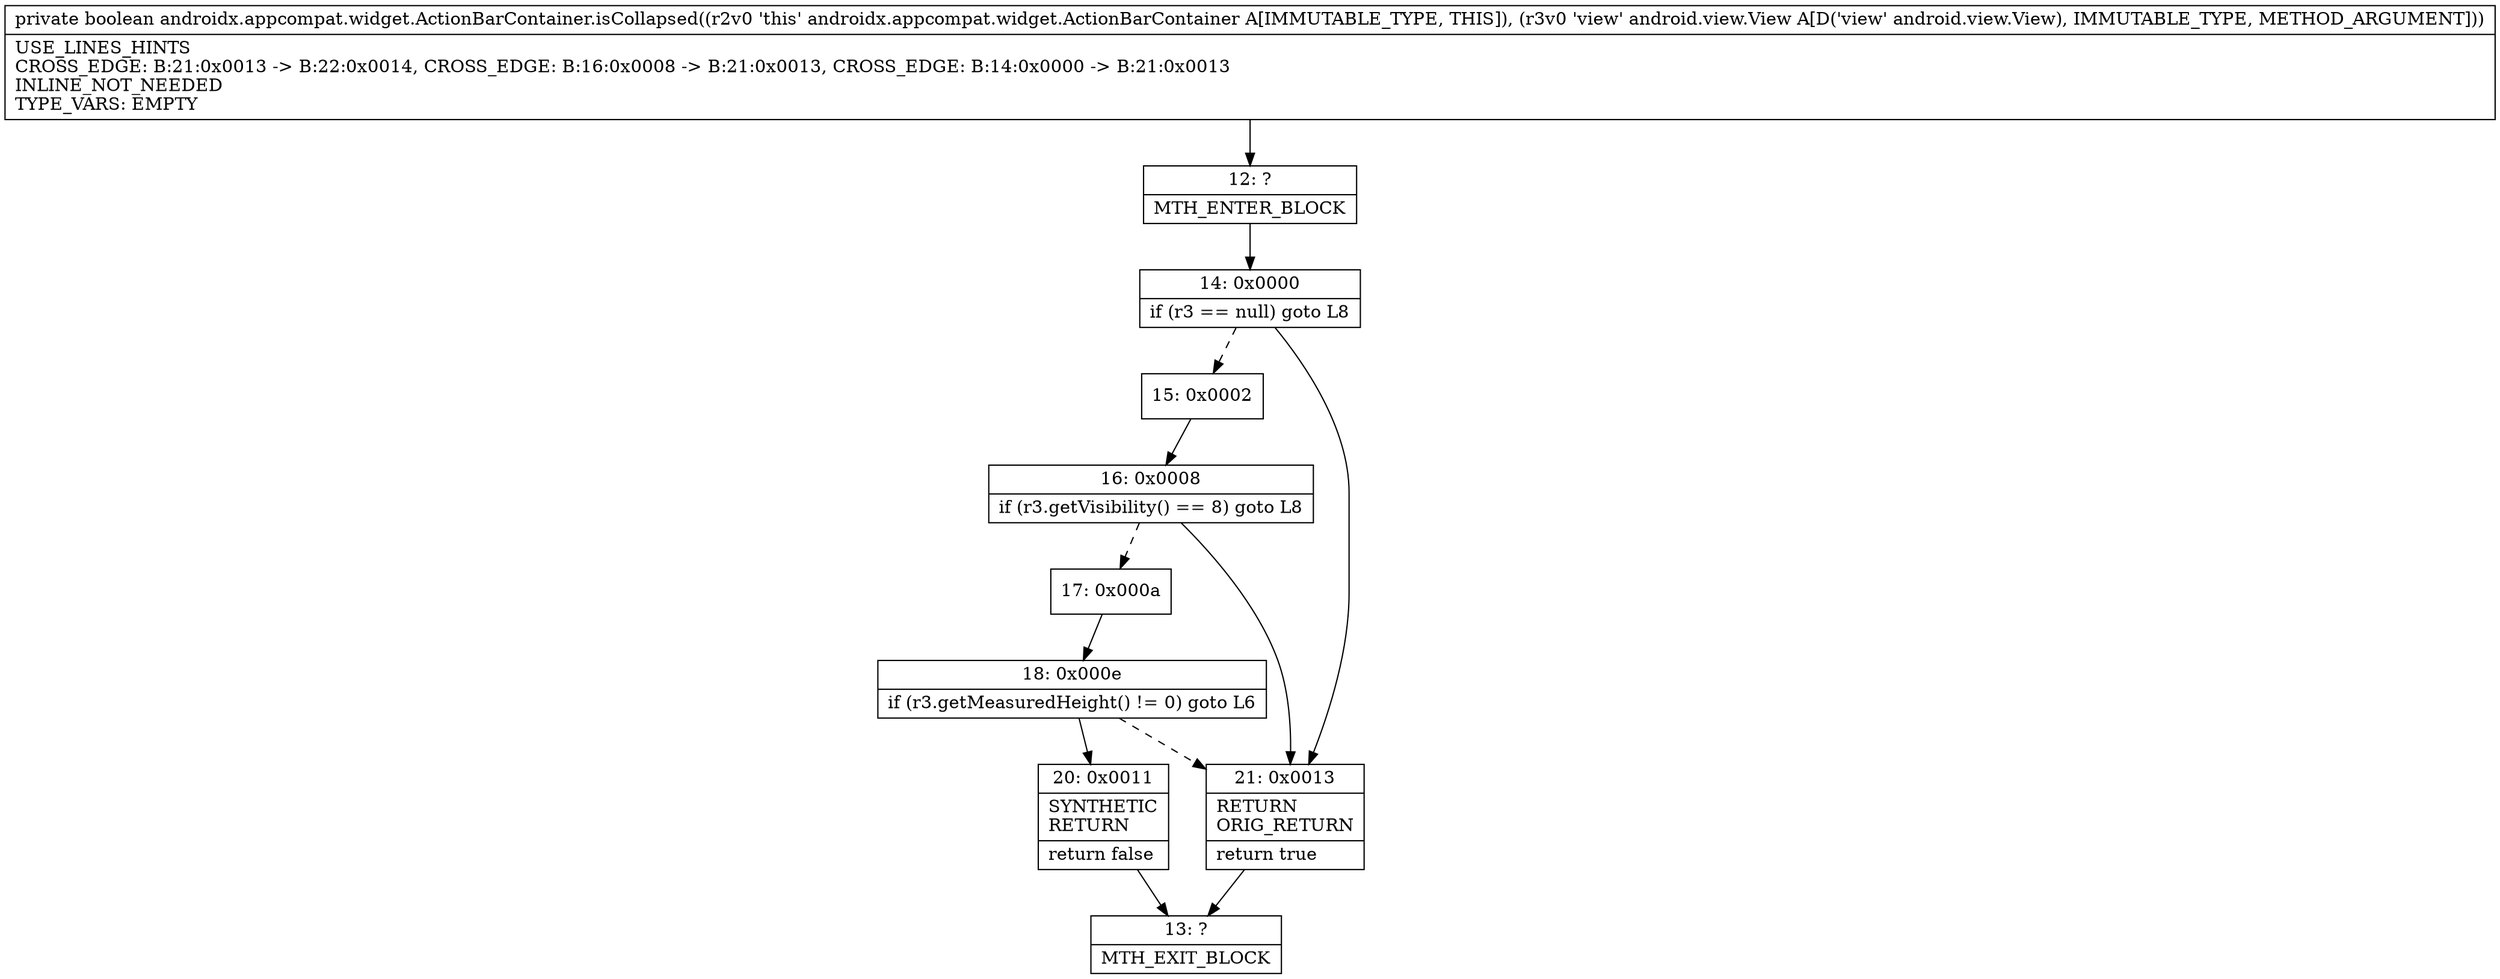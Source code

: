 digraph "CFG forandroidx.appcompat.widget.ActionBarContainer.isCollapsed(Landroid\/view\/View;)Z" {
Node_12 [shape=record,label="{12\:\ ?|MTH_ENTER_BLOCK\l}"];
Node_14 [shape=record,label="{14\:\ 0x0000|if (r3 == null) goto L8\l}"];
Node_15 [shape=record,label="{15\:\ 0x0002}"];
Node_16 [shape=record,label="{16\:\ 0x0008|if (r3.getVisibility() == 8) goto L8\l}"];
Node_17 [shape=record,label="{17\:\ 0x000a}"];
Node_18 [shape=record,label="{18\:\ 0x000e|if (r3.getMeasuredHeight() != 0) goto L6\l}"];
Node_20 [shape=record,label="{20\:\ 0x0011|SYNTHETIC\lRETURN\l|return false\l}"];
Node_13 [shape=record,label="{13\:\ ?|MTH_EXIT_BLOCK\l}"];
Node_21 [shape=record,label="{21\:\ 0x0013|RETURN\lORIG_RETURN\l|return true\l}"];
MethodNode[shape=record,label="{private boolean androidx.appcompat.widget.ActionBarContainer.isCollapsed((r2v0 'this' androidx.appcompat.widget.ActionBarContainer A[IMMUTABLE_TYPE, THIS]), (r3v0 'view' android.view.View A[D('view' android.view.View), IMMUTABLE_TYPE, METHOD_ARGUMENT]))  | USE_LINES_HINTS\lCROSS_EDGE: B:21:0x0013 \-\> B:22:0x0014, CROSS_EDGE: B:16:0x0008 \-\> B:21:0x0013, CROSS_EDGE: B:14:0x0000 \-\> B:21:0x0013\lINLINE_NOT_NEEDED\lTYPE_VARS: EMPTY\l}"];
MethodNode -> Node_12;Node_12 -> Node_14;
Node_14 -> Node_15[style=dashed];
Node_14 -> Node_21;
Node_15 -> Node_16;
Node_16 -> Node_17[style=dashed];
Node_16 -> Node_21;
Node_17 -> Node_18;
Node_18 -> Node_20;
Node_18 -> Node_21[style=dashed];
Node_20 -> Node_13;
Node_21 -> Node_13;
}

